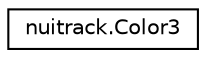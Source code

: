 digraph "Graphical Class Hierarchy"
{
  edge [fontname="Helvetica",fontsize="10",labelfontname="Helvetica",labelfontsize="10"];
  node [fontname="Helvetica",fontsize="10",shape=record];
  rankdir="LR";
  Node1 [label="nuitrack.Color3",height=0.2,width=0.4,color="black", fillcolor="white", style="filled",URL="$structnuitrack_1_1Color3.html",tooltip="Stores the values of RGB image colors. "];
}
